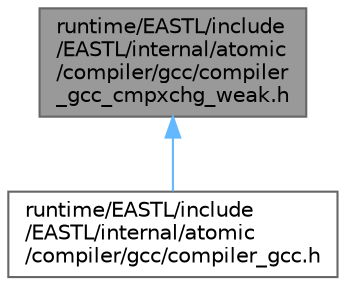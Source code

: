 digraph "runtime/EASTL/include/EASTL/internal/atomic/compiler/gcc/compiler_gcc_cmpxchg_weak.h"
{
 // LATEX_PDF_SIZE
  bgcolor="transparent";
  edge [fontname=Helvetica,fontsize=10,labelfontname=Helvetica,labelfontsize=10];
  node [fontname=Helvetica,fontsize=10,shape=box,height=0.2,width=0.4];
  Node1 [id="Node000001",label="runtime/EASTL/include\l/EASTL/internal/atomic\l/compiler/gcc/compiler\l_gcc_cmpxchg_weak.h",height=0.2,width=0.4,color="gray40", fillcolor="grey60", style="filled", fontcolor="black",tooltip=" "];
  Node1 -> Node2 [id="edge2_Node000001_Node000002",dir="back",color="steelblue1",style="solid",tooltip=" "];
  Node2 [id="Node000002",label="runtime/EASTL/include\l/EASTL/internal/atomic\l/compiler/gcc/compiler_gcc.h",height=0.2,width=0.4,color="grey40", fillcolor="white", style="filled",URL="$compiler__gcc_8h.html",tooltip=" "];
}
